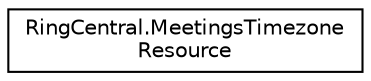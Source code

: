 digraph "Graphical Class Hierarchy"
{
 // LATEX_PDF_SIZE
  edge [fontname="Helvetica",fontsize="10",labelfontname="Helvetica",labelfontsize="10"];
  node [fontname="Helvetica",fontsize="10",shape=record];
  rankdir="LR";
  Node0 [label="RingCentral.MeetingsTimezone\lResource",height=0.2,width=0.4,color="black", fillcolor="white", style="filled",URL="$classRingCentral_1_1MeetingsTimezoneResource.html",tooltip=" "];
}
